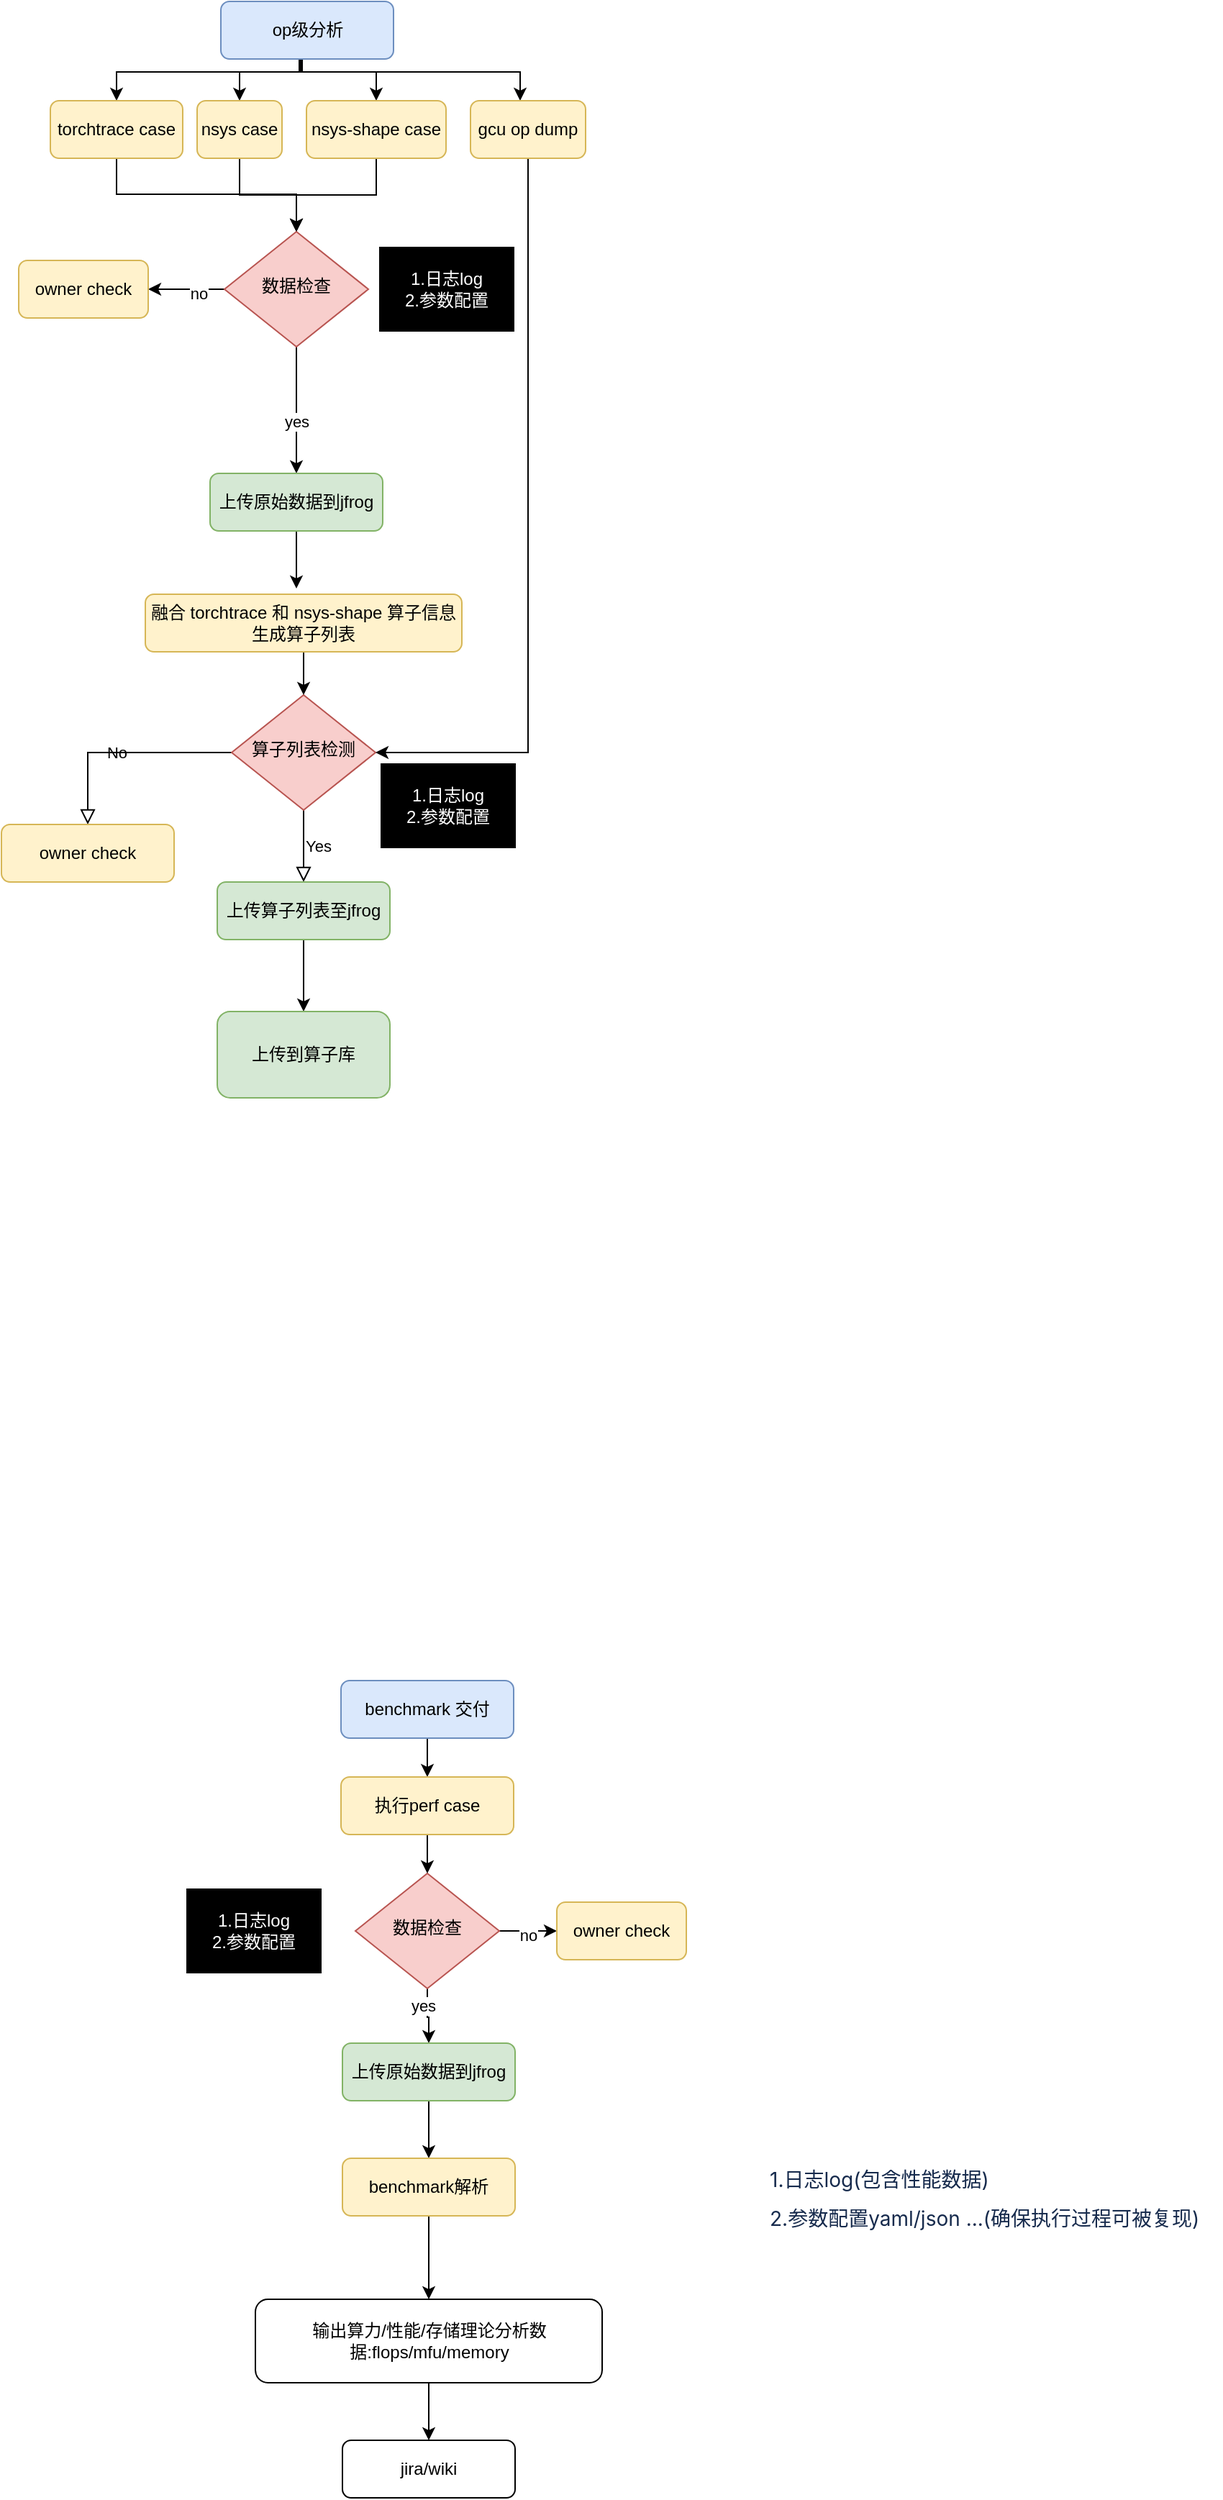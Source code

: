 <mxfile version="24.8.4">
  <diagram id="C5RBs43oDa-KdzZeNtuy" name="Page-1">
    <mxGraphModel dx="1220" dy="651" grid="0" gridSize="10" guides="1" tooltips="1" connect="1" arrows="1" fold="1" page="1" pageScale="1" pageWidth="827" pageHeight="1169" math="0" shadow="0">
      <root>
        <mxCell id="WIyWlLk6GJQsqaUBKTNV-0" />
        <mxCell id="WIyWlLk6GJQsqaUBKTNV-1" parent="WIyWlLk6GJQsqaUBKTNV-0" />
        <mxCell id="iAlbAhbRANKXE5QNHFN5-100" style="edgeStyle=orthogonalEdgeStyle;rounded=0;orthogonalLoop=1;jettySize=auto;html=1;entryX=0.5;entryY=0;entryDx=0;entryDy=0;" edge="1" parent="WIyWlLk6GJQsqaUBKTNV-1" source="WIyWlLk6GJQsqaUBKTNV-3" target="iAlbAhbRANKXE5QNHFN5-1">
          <mxGeometry relative="1" as="geometry">
            <Array as="points">
              <mxPoint x="231" y="113" />
              <mxPoint x="103" y="113" />
            </Array>
          </mxGeometry>
        </mxCell>
        <mxCell id="iAlbAhbRANKXE5QNHFN5-111" style="edgeStyle=orthogonalEdgeStyle;rounded=0;orthogonalLoop=1;jettySize=auto;html=1;entryX=0.5;entryY=0;entryDx=0;entryDy=0;" edge="1" parent="WIyWlLk6GJQsqaUBKTNV-1" source="WIyWlLk6GJQsqaUBKTNV-3" target="iAlbAhbRANKXE5QNHFN5-70">
          <mxGeometry relative="1" as="geometry">
            <Array as="points">
              <mxPoint x="232" y="113" />
              <mxPoint x="189" y="113" />
            </Array>
          </mxGeometry>
        </mxCell>
        <mxCell id="iAlbAhbRANKXE5QNHFN5-113" style="edgeStyle=orthogonalEdgeStyle;rounded=0;orthogonalLoop=1;jettySize=auto;html=1;entryX=0.5;entryY=0;entryDx=0;entryDy=0;" edge="1" parent="WIyWlLk6GJQsqaUBKTNV-1" source="WIyWlLk6GJQsqaUBKTNV-3" target="iAlbAhbRANKXE5QNHFN5-3">
          <mxGeometry relative="1" as="geometry">
            <Array as="points">
              <mxPoint x="232" y="113" />
              <mxPoint x="284" y="113" />
            </Array>
          </mxGeometry>
        </mxCell>
        <mxCell id="iAlbAhbRANKXE5QNHFN5-115" style="edgeStyle=orthogonalEdgeStyle;rounded=0;orthogonalLoop=1;jettySize=auto;html=1;entryX=0.5;entryY=0;entryDx=0;entryDy=0;" edge="1" parent="WIyWlLk6GJQsqaUBKTNV-1">
          <mxGeometry relative="1" as="geometry">
            <mxPoint x="230" y="104" as="sourcePoint" />
            <mxPoint x="383.5" y="133" as="targetPoint" />
            <Array as="points">
              <mxPoint x="230.5" y="113" />
              <mxPoint x="383.5" y="113" />
            </Array>
          </mxGeometry>
        </mxCell>
        <mxCell id="WIyWlLk6GJQsqaUBKTNV-3" value="&lt;div data-lake_diagram_content_editor_data=&quot;true&quot;&gt;op级分析&lt;/div&gt;" style="rounded=1;whiteSpace=wrap;html=1;fontSize=12;glass=0;strokeWidth=1;shadow=0;fillColor=#dae8fc;strokeColor=#6c8ebf;" parent="WIyWlLk6GJQsqaUBKTNV-1" vertex="1">
          <mxGeometry x="175.5" y="64" width="120" height="40" as="geometry" />
        </mxCell>
        <mxCell id="WIyWlLk6GJQsqaUBKTNV-8" value="No" style="rounded=0;html=1;jettySize=auto;orthogonalLoop=1;fontSize=11;endArrow=block;endFill=0;endSize=8;strokeWidth=1;shadow=0;labelBackgroundColor=none;edgeStyle=orthogonalEdgeStyle;" parent="WIyWlLk6GJQsqaUBKTNV-1" source="WIyWlLk6GJQsqaUBKTNV-10" target="WIyWlLk6GJQsqaUBKTNV-11" edge="1">
          <mxGeometry x="0.333" y="20" relative="1" as="geometry">
            <mxPoint as="offset" />
          </mxGeometry>
        </mxCell>
        <mxCell id="WIyWlLk6GJQsqaUBKTNV-9" value="Yes" style="edgeStyle=orthogonalEdgeStyle;rounded=0;html=1;jettySize=auto;orthogonalLoop=1;fontSize=11;endArrow=block;endFill=0;endSize=8;strokeWidth=1;shadow=0;labelBackgroundColor=none;" parent="WIyWlLk6GJQsqaUBKTNV-1" source="WIyWlLk6GJQsqaUBKTNV-10" target="WIyWlLk6GJQsqaUBKTNV-12" edge="1">
          <mxGeometry y="10" relative="1" as="geometry">
            <mxPoint as="offset" />
          </mxGeometry>
        </mxCell>
        <mxCell id="WIyWlLk6GJQsqaUBKTNV-10" value="算子列表检测" style="rhombus;whiteSpace=wrap;html=1;shadow=0;fontFamily=Helvetica;fontSize=12;align=center;strokeWidth=1;spacing=6;spacingTop=-4;fillColor=#f8cecc;strokeColor=#b85450;" parent="WIyWlLk6GJQsqaUBKTNV-1" vertex="1">
          <mxGeometry x="183" y="546" width="100" height="80" as="geometry" />
        </mxCell>
        <mxCell id="WIyWlLk6GJQsqaUBKTNV-11" value="owner check" style="rounded=1;whiteSpace=wrap;html=1;fontSize=12;glass=0;strokeWidth=1;shadow=0;fillColor=#fff2cc;strokeColor=#d6b656;" parent="WIyWlLk6GJQsqaUBKTNV-1" vertex="1">
          <mxGeometry x="23" y="636" width="120" height="40" as="geometry" />
        </mxCell>
        <mxCell id="iAlbAhbRANKXE5QNHFN5-33" style="edgeStyle=orthogonalEdgeStyle;rounded=0;orthogonalLoop=1;jettySize=auto;html=1;" edge="1" parent="WIyWlLk6GJQsqaUBKTNV-1" source="WIyWlLk6GJQsqaUBKTNV-12">
          <mxGeometry relative="1" as="geometry">
            <mxPoint x="233" y="766" as="targetPoint" />
          </mxGeometry>
        </mxCell>
        <mxCell id="WIyWlLk6GJQsqaUBKTNV-12" value="&lt;div data-lake_diagram_content_editor_data=&quot;true&quot;&gt;上传算子列表至jfrog&lt;/div&gt;" style="rounded=1;whiteSpace=wrap;html=1;fontSize=12;glass=0;strokeWidth=1;shadow=0;fillColor=#d5e8d4;strokeColor=#82b366;" parent="WIyWlLk6GJQsqaUBKTNV-1" vertex="1">
          <mxGeometry x="173" y="676" width="120" height="40" as="geometry" />
        </mxCell>
        <mxCell id="iAlbAhbRANKXE5QNHFN5-104" style="edgeStyle=orthogonalEdgeStyle;rounded=0;orthogonalLoop=1;jettySize=auto;html=1;entryX=0.5;entryY=0;entryDx=0;entryDy=0;" edge="1" parent="WIyWlLk6GJQsqaUBKTNV-1" source="iAlbAhbRANKXE5QNHFN5-1" target="iAlbAhbRANKXE5QNHFN5-5">
          <mxGeometry relative="1" as="geometry">
            <Array as="points">
              <mxPoint x="103" y="198" />
              <mxPoint x="228" y="198" />
            </Array>
          </mxGeometry>
        </mxCell>
        <mxCell id="iAlbAhbRANKXE5QNHFN5-1" value="torchtrace case" style="rounded=1;whiteSpace=wrap;html=1;fontSize=12;glass=0;strokeWidth=1;shadow=0;fillColor=#fff2cc;strokeColor=#d6b656;" vertex="1" parent="WIyWlLk6GJQsqaUBKTNV-1">
          <mxGeometry x="57" y="133" width="92" height="40" as="geometry" />
        </mxCell>
        <mxCell id="iAlbAhbRANKXE5QNHFN5-107" style="edgeStyle=orthogonalEdgeStyle;rounded=0;orthogonalLoop=1;jettySize=auto;html=1;entryX=0.5;entryY=0;entryDx=0;entryDy=0;" edge="1" parent="WIyWlLk6GJQsqaUBKTNV-1" source="iAlbAhbRANKXE5QNHFN5-3" target="iAlbAhbRANKXE5QNHFN5-5">
          <mxGeometry relative="1" as="geometry" />
        </mxCell>
        <mxCell id="iAlbAhbRANKXE5QNHFN5-3" value="&lt;div data-lake_diagram_content_editor_data=&quot;true&quot;&gt;nsys-shape case&lt;/div&gt;" style="rounded=1;whiteSpace=wrap;html=1;fontSize=12;glass=0;strokeWidth=1;shadow=0;fillColor=#fff2cc;strokeColor=#d6b656;" vertex="1" parent="WIyWlLk6GJQsqaUBKTNV-1">
          <mxGeometry x="235" y="133" width="97" height="40" as="geometry" />
        </mxCell>
        <mxCell id="iAlbAhbRANKXE5QNHFN5-19" style="edgeStyle=orthogonalEdgeStyle;rounded=0;orthogonalLoop=1;jettySize=auto;html=1;" edge="1" parent="WIyWlLk6GJQsqaUBKTNV-1" source="iAlbAhbRANKXE5QNHFN5-5" target="iAlbAhbRANKXE5QNHFN5-17">
          <mxGeometry relative="1" as="geometry" />
        </mxCell>
        <mxCell id="iAlbAhbRANKXE5QNHFN5-20" value="no" style="edgeLabel;html=1;align=center;verticalAlign=middle;resizable=0;points=[];" vertex="1" connectable="0" parent="iAlbAhbRANKXE5QNHFN5-19">
          <mxGeometry x="-0.3" y="3" relative="1" as="geometry">
            <mxPoint as="offset" />
          </mxGeometry>
        </mxCell>
        <mxCell id="iAlbAhbRANKXE5QNHFN5-96" style="edgeStyle=orthogonalEdgeStyle;rounded=0;orthogonalLoop=1;jettySize=auto;html=1;" edge="1" parent="WIyWlLk6GJQsqaUBKTNV-1" source="iAlbAhbRANKXE5QNHFN5-5" target="iAlbAhbRANKXE5QNHFN5-9">
          <mxGeometry relative="1" as="geometry" />
        </mxCell>
        <mxCell id="iAlbAhbRANKXE5QNHFN5-97" value="yes" style="edgeLabel;html=1;align=center;verticalAlign=middle;resizable=0;points=[];" vertex="1" connectable="0" parent="iAlbAhbRANKXE5QNHFN5-96">
          <mxGeometry x="-0.422" y="2" relative="1" as="geometry">
            <mxPoint x="-2" y="26" as="offset" />
          </mxGeometry>
        </mxCell>
        <mxCell id="iAlbAhbRANKXE5QNHFN5-5" value="数据检查" style="rhombus;whiteSpace=wrap;html=1;shadow=0;fontFamily=Helvetica;fontSize=12;align=center;strokeWidth=1;spacing=6;spacingTop=-4;fillColor=#f8cecc;strokeColor=#b85450;" vertex="1" parent="WIyWlLk6GJQsqaUBKTNV-1">
          <mxGeometry x="178" y="224" width="100" height="80" as="geometry" />
        </mxCell>
        <mxCell id="iAlbAhbRANKXE5QNHFN5-26" style="edgeStyle=orthogonalEdgeStyle;rounded=0;orthogonalLoop=1;jettySize=auto;html=1;entryX=0.5;entryY=0;entryDx=0;entryDy=0;" edge="1" parent="WIyWlLk6GJQsqaUBKTNV-1" source="iAlbAhbRANKXE5QNHFN5-9">
          <mxGeometry relative="1" as="geometry">
            <mxPoint x="228" y="472" as="targetPoint" />
          </mxGeometry>
        </mxCell>
        <mxCell id="iAlbAhbRANKXE5QNHFN5-9" value="&lt;div data-lake_diagram_content_editor_data=&quot;true&quot;&gt;上传原始数据到jfrog&lt;/div&gt;" style="rounded=1;whiteSpace=wrap;html=1;fontSize=12;glass=0;strokeWidth=1;shadow=0;fillColor=#d5e8d4;strokeColor=#82b366;" vertex="1" parent="WIyWlLk6GJQsqaUBKTNV-1">
          <mxGeometry x="168" y="392" width="120" height="40" as="geometry" />
        </mxCell>
        <mxCell id="iAlbAhbRANKXE5QNHFN5-17" value="owner check" style="rounded=1;whiteSpace=wrap;html=1;fontSize=12;glass=0;strokeWidth=1;shadow=0;fillColor=#fff2cc;strokeColor=#d6b656;" vertex="1" parent="WIyWlLk6GJQsqaUBKTNV-1">
          <mxGeometry x="35" y="244" width="90" height="40" as="geometry" />
        </mxCell>
        <mxCell id="iAlbAhbRANKXE5QNHFN5-27" value="&lt;div data-lake_diagram_content_editor_data=&quot;true&quot;&gt;&lt;div style=&quot;text-align:center;&quot;&gt;&lt;br&gt;&lt;/div&gt;&lt;/div&gt;" style="text;whiteSpace=wrap;html=1;" vertex="1" parent="WIyWlLk6GJQsqaUBKTNV-1">
          <mxGeometry x="230" y="770" width="320" height="40" as="geometry" />
        </mxCell>
        <mxCell id="iAlbAhbRANKXE5QNHFN5-32" style="edgeStyle=orthogonalEdgeStyle;rounded=0;orthogonalLoop=1;jettySize=auto;html=1;entryX=0.5;entryY=0;entryDx=0;entryDy=0;" edge="1" parent="WIyWlLk6GJQsqaUBKTNV-1" source="iAlbAhbRANKXE5QNHFN5-28">
          <mxGeometry relative="1" as="geometry">
            <mxPoint x="233" y="546" as="targetPoint" />
          </mxGeometry>
        </mxCell>
        <mxCell id="iAlbAhbRANKXE5QNHFN5-28" value="融合 torchtrace 和 nsys-shape 算子信息生成算子列表" style="rounded=1;whiteSpace=wrap;html=1;fontSize=12;glass=0;strokeWidth=1;shadow=0;fillColor=#fff2cc;strokeColor=#d6b656;" vertex="1" parent="WIyWlLk6GJQsqaUBKTNV-1">
          <mxGeometry x="123" y="476" width="220" height="40" as="geometry" />
        </mxCell>
        <mxCell id="iAlbAhbRANKXE5QNHFN5-34" value="&lt;div data-lake_diagram_content_editor_data=&quot;true&quot;&gt;上传到算子库&lt;/div&gt;" style="rounded=1;whiteSpace=wrap;html=1;fillColor=#d5e8d4;strokeColor=#82b366;" vertex="1" parent="WIyWlLk6GJQsqaUBKTNV-1">
          <mxGeometry x="173" y="766" width="120" height="60" as="geometry" />
        </mxCell>
        <mxCell id="iAlbAhbRANKXE5QNHFN5-66" style="edgeStyle=orthogonalEdgeStyle;rounded=0;orthogonalLoop=1;jettySize=auto;html=1;entryX=0.5;entryY=0;entryDx=0;entryDy=0;" edge="1" parent="WIyWlLk6GJQsqaUBKTNV-1" source="iAlbAhbRANKXE5QNHFN5-38" target="iAlbAhbRANKXE5QNHFN5-50">
          <mxGeometry relative="1" as="geometry" />
        </mxCell>
        <mxCell id="iAlbAhbRANKXE5QNHFN5-38" value="&lt;div data-lake_diagram_content_editor_data=&quot;true&quot;&gt;benchmark 交付&lt;/div&gt;" style="rounded=1;whiteSpace=wrap;html=1;fontSize=12;glass=0;strokeWidth=1;shadow=0;fillColor=#dae8fc;strokeColor=#6c8ebf;" vertex="1" parent="WIyWlLk6GJQsqaUBKTNV-1">
          <mxGeometry x="259" y="1231" width="120" height="40" as="geometry" />
        </mxCell>
        <mxCell id="iAlbAhbRANKXE5QNHFN5-41" style="edgeStyle=orthogonalEdgeStyle;rounded=0;orthogonalLoop=1;jettySize=auto;html=1;entryX=0;entryY=0.5;entryDx=0;entryDy=0;" edge="1" parent="WIyWlLk6GJQsqaUBKTNV-1" source="iAlbAhbRANKXE5QNHFN5-43" target="iAlbAhbRANKXE5QNHFN5-60">
          <mxGeometry relative="1" as="geometry" />
        </mxCell>
        <mxCell id="iAlbAhbRANKXE5QNHFN5-42" value="no&lt;div&gt;&lt;br&gt;&lt;/div&gt;" style="edgeLabel;html=1;align=center;verticalAlign=middle;resizable=0;points=[];" vertex="1" connectable="0" parent="iAlbAhbRANKXE5QNHFN5-41">
          <mxGeometry x="-0.05" y="3" relative="1" as="geometry">
            <mxPoint x="1" y="13" as="offset" />
          </mxGeometry>
        </mxCell>
        <mxCell id="iAlbAhbRANKXE5QNHFN5-80" style="edgeStyle=orthogonalEdgeStyle;rounded=0;orthogonalLoop=1;jettySize=auto;html=1;entryX=0.5;entryY=0;entryDx=0;entryDy=0;" edge="1" parent="WIyWlLk6GJQsqaUBKTNV-1" source="iAlbAhbRANKXE5QNHFN5-43" target="iAlbAhbRANKXE5QNHFN5-59">
          <mxGeometry relative="1" as="geometry" />
        </mxCell>
        <mxCell id="iAlbAhbRANKXE5QNHFN5-81" value="yes" style="edgeLabel;html=1;align=center;verticalAlign=middle;resizable=0;points=[];" vertex="1" connectable="0" parent="iAlbAhbRANKXE5QNHFN5-80">
          <mxGeometry x="-0.385" y="-3" relative="1" as="geometry">
            <mxPoint as="offset" />
          </mxGeometry>
        </mxCell>
        <mxCell id="iAlbAhbRANKXE5QNHFN5-43" value="&lt;div data-lake_diagram_content_editor_data=&quot;true&quot;&gt;&lt;div data-lake_diagram_content_editor_data=&quot;true&quot;&gt;数据检查&lt;/div&gt;&lt;/div&gt;" style="rhombus;whiteSpace=wrap;html=1;shadow=0;fontFamily=Helvetica;fontSize=12;align=center;strokeWidth=1;spacing=6;spacingTop=-4;fillColor=#f8cecc;strokeColor=#b85450;" vertex="1" parent="WIyWlLk6GJQsqaUBKTNV-1">
          <mxGeometry x="269" y="1365" width="100" height="80" as="geometry" />
        </mxCell>
        <mxCell id="iAlbAhbRANKXE5QNHFN5-47" value="jira/wiki" style="rounded=1;whiteSpace=wrap;html=1;fontSize=12;glass=0;strokeWidth=1;shadow=0;" vertex="1" parent="WIyWlLk6GJQsqaUBKTNV-1">
          <mxGeometry x="260" y="1759" width="120" height="40" as="geometry" />
        </mxCell>
        <mxCell id="iAlbAhbRANKXE5QNHFN5-79" style="edgeStyle=orthogonalEdgeStyle;rounded=0;orthogonalLoop=1;jettySize=auto;html=1;entryX=0.5;entryY=0;entryDx=0;entryDy=0;" edge="1" parent="WIyWlLk6GJQsqaUBKTNV-1" source="iAlbAhbRANKXE5QNHFN5-50" target="iAlbAhbRANKXE5QNHFN5-43">
          <mxGeometry relative="1" as="geometry" />
        </mxCell>
        <mxCell id="iAlbAhbRANKXE5QNHFN5-50" value="执行perf case" style="rounded=1;whiteSpace=wrap;html=1;fontSize=12;glass=0;strokeWidth=1;shadow=0;fillColor=#fff2cc;strokeColor=#d6b656;" vertex="1" parent="WIyWlLk6GJQsqaUBKTNV-1">
          <mxGeometry x="259" y="1298" width="120" height="40" as="geometry" />
        </mxCell>
        <mxCell id="iAlbAhbRANKXE5QNHFN5-82" style="edgeStyle=orthogonalEdgeStyle;rounded=0;orthogonalLoop=1;jettySize=auto;html=1;entryX=0.5;entryY=0;entryDx=0;entryDy=0;" edge="1" parent="WIyWlLk6GJQsqaUBKTNV-1" source="iAlbAhbRANKXE5QNHFN5-59" target="iAlbAhbRANKXE5QNHFN5-62">
          <mxGeometry relative="1" as="geometry" />
        </mxCell>
        <mxCell id="iAlbAhbRANKXE5QNHFN5-59" value="&lt;div data-lake_diagram_content_editor_data=&quot;true&quot;&gt;上传原始数据到jfrog&lt;/div&gt;" style="rounded=1;whiteSpace=wrap;html=1;fontSize=12;glass=0;strokeWidth=1;shadow=0;fillColor=#d5e8d4;strokeColor=#82b366;" vertex="1" parent="WIyWlLk6GJQsqaUBKTNV-1">
          <mxGeometry x="260" y="1483" width="120" height="40" as="geometry" />
        </mxCell>
        <mxCell id="iAlbAhbRANKXE5QNHFN5-60" value="owner check" style="rounded=1;whiteSpace=wrap;html=1;fontSize=12;glass=0;strokeWidth=1;shadow=0;fillColor=#fff2cc;strokeColor=#d6b656;" vertex="1" parent="WIyWlLk6GJQsqaUBKTNV-1">
          <mxGeometry x="409" y="1385" width="90" height="40" as="geometry" />
        </mxCell>
        <mxCell id="iAlbAhbRANKXE5QNHFN5-89" style="edgeStyle=orthogonalEdgeStyle;rounded=0;orthogonalLoop=1;jettySize=auto;html=1;" edge="1" parent="WIyWlLk6GJQsqaUBKTNV-1" source="iAlbAhbRANKXE5QNHFN5-62" target="iAlbAhbRANKXE5QNHFN5-88">
          <mxGeometry relative="1" as="geometry" />
        </mxCell>
        <mxCell id="iAlbAhbRANKXE5QNHFN5-62" value="benchmark解析" style="rounded=1;whiteSpace=wrap;html=1;fontSize=12;glass=0;strokeWidth=1;shadow=0;fillColor=#fff2cc;strokeColor=#d6b656;" vertex="1" parent="WIyWlLk6GJQsqaUBKTNV-1">
          <mxGeometry x="260" y="1563" width="120" height="40" as="geometry" />
        </mxCell>
        <mxCell id="iAlbAhbRANKXE5QNHFN5-106" style="edgeStyle=orthogonalEdgeStyle;rounded=0;orthogonalLoop=1;jettySize=auto;html=1;entryX=0.5;entryY=0;entryDx=0;entryDy=0;" edge="1" parent="WIyWlLk6GJQsqaUBKTNV-1" source="iAlbAhbRANKXE5QNHFN5-70" target="iAlbAhbRANKXE5QNHFN5-5">
          <mxGeometry relative="1" as="geometry" />
        </mxCell>
        <mxCell id="iAlbAhbRANKXE5QNHFN5-70" value="&lt;div data-lake_diagram_content_editor_data=&quot;true&quot;&gt;nsys case&lt;/div&gt;" style="rounded=1;whiteSpace=wrap;html=1;fontSize=12;glass=0;strokeWidth=1;shadow=0;fillColor=#fff2cc;strokeColor=#d6b656;" vertex="1" parent="WIyWlLk6GJQsqaUBKTNV-1">
          <mxGeometry x="159" y="133" width="59" height="40" as="geometry" />
        </mxCell>
        <mxCell id="iAlbAhbRANKXE5QNHFN5-90" style="edgeStyle=orthogonalEdgeStyle;rounded=0;orthogonalLoop=1;jettySize=auto;html=1;" edge="1" parent="WIyWlLk6GJQsqaUBKTNV-1" source="iAlbAhbRANKXE5QNHFN5-88" target="iAlbAhbRANKXE5QNHFN5-47">
          <mxGeometry relative="1" as="geometry" />
        </mxCell>
        <mxCell id="iAlbAhbRANKXE5QNHFN5-88" value="输出算力/性能/存储理论分析数据:flops/mfu/memory" style="rounded=1;whiteSpace=wrap;html=1;" vertex="1" parent="WIyWlLk6GJQsqaUBKTNV-1">
          <mxGeometry x="199.5" y="1661" width="241" height="58" as="geometry" />
        </mxCell>
        <mxCell id="iAlbAhbRANKXE5QNHFN5-91" value="1.日志log&lt;div&gt;2.参数配置&lt;/div&gt;" style="rounded=0;whiteSpace=wrap;html=1;labelBackgroundColor=#000000;fillColor=#000000;fontColor=#FFFFFF;align=center;" vertex="1" parent="WIyWlLk6GJQsqaUBKTNV-1">
          <mxGeometry x="152" y="1376" width="93" height="58" as="geometry" />
        </mxCell>
        <mxCell id="iAlbAhbRANKXE5QNHFN5-92" value="&lt;p style=&quot;margin: 0px; padding: 0px; color: rgb(23, 43, 77); font-family: -apple-system, BlinkMacSystemFont, &amp;quot;Segoe UI&amp;quot;, Roboto, Oxygen, Ubuntu, &amp;quot;Fira Sans&amp;quot;, &amp;quot;Droid Sans&amp;quot;, &amp;quot;Helvetica Neue&amp;quot;, sans-serif; font-size: 14px; font-style: normal; font-variant-ligatures: normal; font-variant-caps: normal; font-weight: 400; letter-spacing: normal; orphans: 2; text-align: left; text-indent: 0px; text-transform: none; widows: 2; word-spacing: 0px; -webkit-text-stroke-width: 0px; white-space: normal; background-color: rgb(255, 255, 255); text-decoration-thickness: initial; text-decoration-style: initial; text-decoration-color: initial;&quot;&gt;1.日志log(包含性能数据)&lt;/p&gt;&lt;p style=&quot;margin: 10px 0px 0px; padding: 0px; color: rgb(23, 43, 77); font-family: -apple-system, BlinkMacSystemFont, &amp;quot;Segoe UI&amp;quot;, Roboto, Oxygen, Ubuntu, &amp;quot;Fira Sans&amp;quot;, &amp;quot;Droid Sans&amp;quot;, &amp;quot;Helvetica Neue&amp;quot;, sans-serif; font-size: 14px; font-style: normal; font-variant-ligatures: normal; font-variant-caps: normal; font-weight: 400; letter-spacing: normal; orphans: 2; text-align: left; text-indent: 0px; text-transform: none; widows: 2; word-spacing: 0px; -webkit-text-stroke-width: 0px; white-space: normal; background-color: rgb(255, 255, 255); text-decoration-thickness: initial; text-decoration-style: initial; text-decoration-color: initial;&quot;&gt;2.参数配置yaml/json ...(确保执行过程可被复现)&lt;/p&gt;" style="text;whiteSpace=wrap;html=1;" vertex="1" parent="WIyWlLk6GJQsqaUBKTNV-1">
          <mxGeometry x="554.655" y="1563.034" width="316" height="66" as="geometry" />
        </mxCell>
        <mxCell id="iAlbAhbRANKXE5QNHFN5-93" value="1.日志log&lt;div&gt;2.参数配置&lt;/div&gt;" style="rounded=0;whiteSpace=wrap;html=1;labelBackgroundColor=#000000;fillColor=#000000;fontColor=#FFFFFF;align=center;" vertex="1" parent="WIyWlLk6GJQsqaUBKTNV-1">
          <mxGeometry x="286" y="235" width="93" height="58" as="geometry" />
        </mxCell>
        <mxCell id="iAlbAhbRANKXE5QNHFN5-94" value="1.日志log&lt;div&gt;2.参数配置&lt;/div&gt;" style="rounded=0;whiteSpace=wrap;html=1;labelBackgroundColor=#000000;fillColor=#000000;fontColor=#FFFFFF;align=center;" vertex="1" parent="WIyWlLk6GJQsqaUBKTNV-1">
          <mxGeometry x="287" y="594" width="93" height="58" as="geometry" />
        </mxCell>
        <mxCell id="iAlbAhbRANKXE5QNHFN5-118" style="edgeStyle=orthogonalEdgeStyle;rounded=0;orthogonalLoop=1;jettySize=auto;html=1;" edge="1" parent="WIyWlLk6GJQsqaUBKTNV-1" source="iAlbAhbRANKXE5QNHFN5-95" target="WIyWlLk6GJQsqaUBKTNV-10">
          <mxGeometry relative="1" as="geometry">
            <Array as="points">
              <mxPoint x="389" y="586" />
            </Array>
          </mxGeometry>
        </mxCell>
        <mxCell id="iAlbAhbRANKXE5QNHFN5-95" value="gcu op dump" style="rounded=1;whiteSpace=wrap;html=1;fontSize=12;glass=0;strokeWidth=1;shadow=0;fillColor=#fff2cc;strokeColor=#d6b656;" vertex="1" parent="WIyWlLk6GJQsqaUBKTNV-1">
          <mxGeometry x="349" y="133" width="80" height="40" as="geometry" />
        </mxCell>
      </root>
    </mxGraphModel>
  </diagram>
</mxfile>
